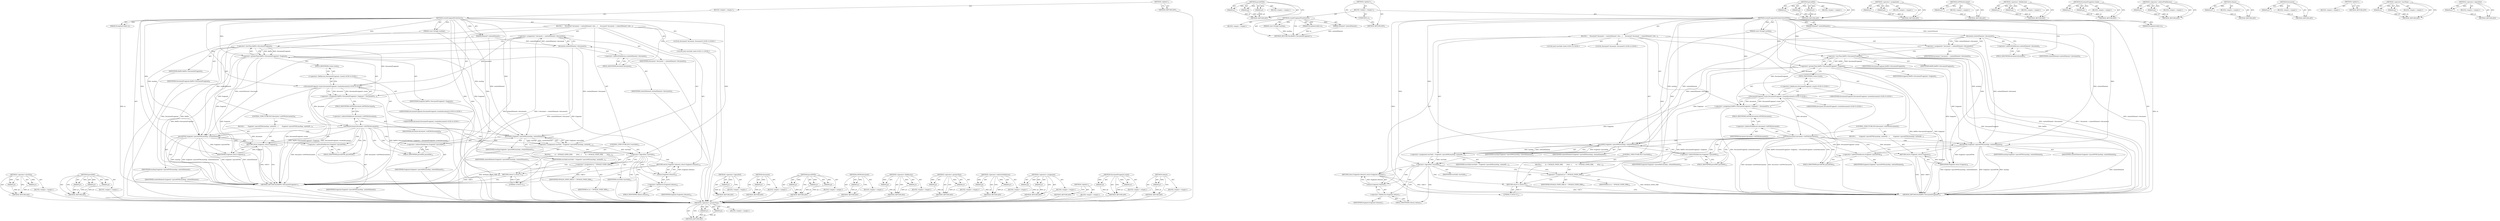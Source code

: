 digraph "&lt;operator&gt;.logicalNot" {
vulnerable_116 [label=<(METHOD,&lt;operator&gt;.lessThan)>];
vulnerable_117 [label=<(PARAM,p1)>];
vulnerable_118 [label=<(PARAM,p2)>];
vulnerable_119 [label=<(BLOCK,&lt;empty&gt;,&lt;empty&gt;)>];
vulnerable_120 [label=<(METHOD_RETURN,ANY)>];
vulnerable_141 [label=<(METHOD,parseXML)>];
vulnerable_142 [label=<(PARAM,p1)>];
vulnerable_143 [label=<(PARAM,p2)>];
vulnerable_144 [label=<(PARAM,p3)>];
vulnerable_145 [label=<(BLOCK,&lt;empty&gt;,&lt;empty&gt;)>];
vulnerable_146 [label=<(METHOD_RETURN,ANY)>];
vulnerable_6 [label=<(METHOD,&lt;global&gt;)<SUB>1</SUB>>];
vulnerable_7 [label=<(BLOCK,&lt;empty&gt;,&lt;empty&gt;)<SUB>1</SUB>>];
vulnerable_8 [label=<(METHOD,createFragmentFromSource)<SUB>1</SUB>>];
vulnerable_9 [label=<(PARAM,const String&amp; markup)<SUB>1</SUB>>];
vulnerable_10 [label=<(PARAM,Element* contextElement)<SUB>1</SUB>>];
vulnerable_11 [label=<(PARAM,ExceptionCode&amp; ec)<SUB>1</SUB>>];
vulnerable_12 [label=<(BLOCK,{
     Document* document = contextElement-&gt;doc...,{
     Document* document = contextElement-&gt;doc...)<SUB>2</SUB>>];
vulnerable_13 [label="<(LOCAL,Document* document: Document*)<SUB>3</SUB>>"];
vulnerable_14 [label=<(&lt;operator&gt;.assignment,* document = contextElement-&gt;document())<SUB>3</SUB>>];
vulnerable_15 [label=<(IDENTIFIER,document,* document = contextElement-&gt;document())<SUB>3</SUB>>];
vulnerable_16 [label=<(document,contextElement-&gt;document())<SUB>3</SUB>>];
vulnerable_17 [label=<(&lt;operator&gt;.indirectFieldAccess,contextElement-&gt;document)<SUB>3</SUB>>];
vulnerable_18 [label=<(IDENTIFIER,contextElement,contextElement-&gt;document())<SUB>3</SUB>>];
vulnerable_19 [label=<(FIELD_IDENTIFIER,document,document)<SUB>3</SUB>>];
vulnerable_20 [label=<(&lt;operator&gt;.assignment,RefPtr&lt;DocumentFragment&gt; fragment = DocumentFra...)<SUB>4</SUB>>];
vulnerable_21 [label=<(&lt;operator&gt;.greaterThan,RefPtr&lt;DocumentFragment&gt; fragment)<SUB>4</SUB>>];
vulnerable_22 [label=<(&lt;operator&gt;.lessThan,RefPtr&lt;DocumentFragment)<SUB>4</SUB>>];
vulnerable_23 [label=<(IDENTIFIER,RefPtr,RefPtr&lt;DocumentFragment)<SUB>4</SUB>>];
vulnerable_24 [label=<(IDENTIFIER,DocumentFragment,RefPtr&lt;DocumentFragment)<SUB>4</SUB>>];
vulnerable_25 [label=<(IDENTIFIER,fragment,RefPtr&lt;DocumentFragment&gt; fragment)<SUB>4</SUB>>];
vulnerable_26 [label="<(DocumentFragment.create,DocumentFragment::create(document))<SUB>4</SUB>>"];
vulnerable_27 [label="<(&lt;operator&gt;.fieldAccess,DocumentFragment::create)<SUB>4</SUB>>"];
vulnerable_28 [label="<(IDENTIFIER,DocumentFragment,DocumentFragment::create(document))<SUB>4</SUB>>"];
vulnerable_29 [label=<(FIELD_IDENTIFIER,create,create)<SUB>4</SUB>>];
vulnerable_30 [label="<(IDENTIFIER,document,DocumentFragment::create(document))<SUB>4</SUB>>"];
vulnerable_31 [label=<(CONTROL_STRUCTURE,IF,if (document-&gt;isHTMLDocument()))<SUB>6</SUB>>];
vulnerable_32 [label=<(isHTMLDocument,document-&gt;isHTMLDocument())<SUB>6</SUB>>];
vulnerable_33 [label=<(&lt;operator&gt;.indirectFieldAccess,document-&gt;isHTMLDocument)<SUB>6</SUB>>];
vulnerable_34 [label=<(IDENTIFIER,document,document-&gt;isHTMLDocument())<SUB>6</SUB>>];
vulnerable_35 [label=<(FIELD_IDENTIFIER,isHTMLDocument,isHTMLDocument)<SUB>6</SUB>>];
vulnerable_36 [label=<(BLOCK,{
        fragment-&gt;parseHTML(markup, contextEl...,{
        fragment-&gt;parseHTML(markup, contextEl...)<SUB>6</SUB>>];
vulnerable_37 [label=<(parseHTML,fragment-&gt;parseHTML(markup, contextElement))<SUB>7</SUB>>];
vulnerable_38 [label=<(&lt;operator&gt;.indirectFieldAccess,fragment-&gt;parseHTML)<SUB>7</SUB>>];
vulnerable_39 [label=<(IDENTIFIER,fragment,fragment-&gt;parseHTML(markup, contextElement))<SUB>7</SUB>>];
vulnerable_40 [label=<(FIELD_IDENTIFIER,parseHTML,parseHTML)<SUB>7</SUB>>];
vulnerable_41 [label=<(IDENTIFIER,markup,fragment-&gt;parseHTML(markup, contextElement))<SUB>7</SUB>>];
vulnerable_42 [label=<(IDENTIFIER,contextElement,fragment-&gt;parseHTML(markup, contextElement))<SUB>7</SUB>>];
vulnerable_43 [label=<(RETURN,return fragment;,return fragment;)<SUB>8</SUB>>];
vulnerable_44 [label=<(IDENTIFIER,fragment,return fragment;)<SUB>8</SUB>>];
vulnerable_45 [label="<(LOCAL,bool wasValid: bool)<SUB>11</SUB>>"];
vulnerable_46 [label=<(&lt;operator&gt;.assignment,wasValid = fragment-&gt;parseXML(markup, contextEl...)<SUB>11</SUB>>];
vulnerable_47 [label=<(IDENTIFIER,wasValid,wasValid = fragment-&gt;parseXML(markup, contextEl...)<SUB>11</SUB>>];
vulnerable_48 [label=<(parseXML,fragment-&gt;parseXML(markup, contextElement))<SUB>11</SUB>>];
vulnerable_49 [label=<(&lt;operator&gt;.indirectFieldAccess,fragment-&gt;parseXML)<SUB>11</SUB>>];
vulnerable_50 [label=<(IDENTIFIER,fragment,fragment-&gt;parseXML(markup, contextElement))<SUB>11</SUB>>];
vulnerable_51 [label=<(FIELD_IDENTIFIER,parseXML,parseXML)<SUB>11</SUB>>];
vulnerable_52 [label=<(IDENTIFIER,markup,fragment-&gt;parseXML(markup, contextElement))<SUB>11</SUB>>];
vulnerable_53 [label=<(IDENTIFIER,contextElement,fragment-&gt;parseXML(markup, contextElement))<SUB>11</SUB>>];
vulnerable_54 [label=<(CONTROL_STRUCTURE,IF,if (!wasValid))<SUB>12</SUB>>];
vulnerable_55 [label=<(&lt;operator&gt;.logicalNot,!wasValid)<SUB>12</SUB>>];
vulnerable_56 [label=<(IDENTIFIER,wasValid,!wasValid)<SUB>12</SUB>>];
vulnerable_57 [label=<(BLOCK,{
        ec = INVALID_STATE_ERR;
        retur...,{
        ec = INVALID_STATE_ERR;
        retur...)<SUB>12</SUB>>];
vulnerable_58 [label=<(&lt;operator&gt;.assignment,ec = INVALID_STATE_ERR)<SUB>13</SUB>>];
vulnerable_59 [label=<(IDENTIFIER,ec,ec = INVALID_STATE_ERR)<SUB>13</SUB>>];
vulnerable_60 [label=<(IDENTIFIER,INVALID_STATE_ERR,ec = INVALID_STATE_ERR)<SUB>13</SUB>>];
vulnerable_61 [label=<(RETURN,return 0;,return 0;)<SUB>14</SUB>>];
vulnerable_62 [label=<(LITERAL,0,return 0;)<SUB>14</SUB>>];
vulnerable_63 [label=<(RETURN,return fragment.release();,return fragment.release();)<SUB>16</SUB>>];
vulnerable_64 [label=<(release,fragment.release())<SUB>16</SUB>>];
vulnerable_65 [label=<(&lt;operator&gt;.fieldAccess,fragment.release)<SUB>16</SUB>>];
vulnerable_66 [label=<(IDENTIFIER,fragment,fragment.release())<SUB>16</SUB>>];
vulnerable_67 [label=<(FIELD_IDENTIFIER,release,release)<SUB>16</SUB>>];
vulnerable_68 [label=<(METHOD_RETURN,PassRefPtr&lt;DocumentFragment&gt;)<SUB>1</SUB>>];
vulnerable_70 [label=<(METHOD_RETURN,ANY)<SUB>1</SUB>>];
vulnerable_147 [label=<(METHOD,&lt;operator&gt;.logicalNot)>];
vulnerable_148 [label=<(PARAM,p1)>];
vulnerable_149 [label=<(BLOCK,&lt;empty&gt;,&lt;empty&gt;)>];
vulnerable_150 [label=<(METHOD_RETURN,ANY)>];
vulnerable_102 [label=<(METHOD,document)>];
vulnerable_103 [label=<(PARAM,p1)>];
vulnerable_104 [label=<(BLOCK,&lt;empty&gt;,&lt;empty&gt;)>];
vulnerable_105 [label=<(METHOD_RETURN,ANY)>];
vulnerable_135 [label=<(METHOD,parseHTML)>];
vulnerable_136 [label=<(PARAM,p1)>];
vulnerable_137 [label=<(PARAM,p2)>];
vulnerable_138 [label=<(PARAM,p3)>];
vulnerable_139 [label=<(BLOCK,&lt;empty&gt;,&lt;empty&gt;)>];
vulnerable_140 [label=<(METHOD_RETURN,ANY)>];
vulnerable_131 [label=<(METHOD,isHTMLDocument)>];
vulnerable_132 [label=<(PARAM,p1)>];
vulnerable_133 [label=<(BLOCK,&lt;empty&gt;,&lt;empty&gt;)>];
vulnerable_134 [label=<(METHOD_RETURN,ANY)>];
vulnerable_126 [label=<(METHOD,&lt;operator&gt;.fieldAccess)>];
vulnerable_127 [label=<(PARAM,p1)>];
vulnerable_128 [label=<(PARAM,p2)>];
vulnerable_129 [label=<(BLOCK,&lt;empty&gt;,&lt;empty&gt;)>];
vulnerable_130 [label=<(METHOD_RETURN,ANY)>];
vulnerable_111 [label=<(METHOD,&lt;operator&gt;.greaterThan)>];
vulnerable_112 [label=<(PARAM,p1)>];
vulnerable_113 [label=<(PARAM,p2)>];
vulnerable_114 [label=<(BLOCK,&lt;empty&gt;,&lt;empty&gt;)>];
vulnerable_115 [label=<(METHOD_RETURN,ANY)>];
vulnerable_106 [label=<(METHOD,&lt;operator&gt;.indirectFieldAccess)>];
vulnerable_107 [label=<(PARAM,p1)>];
vulnerable_108 [label=<(PARAM,p2)>];
vulnerable_109 [label=<(BLOCK,&lt;empty&gt;,&lt;empty&gt;)>];
vulnerable_110 [label=<(METHOD_RETURN,ANY)>];
vulnerable_97 [label=<(METHOD,&lt;operator&gt;.assignment)>];
vulnerable_98 [label=<(PARAM,p1)>];
vulnerable_99 [label=<(PARAM,p2)>];
vulnerable_100 [label=<(BLOCK,&lt;empty&gt;,&lt;empty&gt;)>];
vulnerable_101 [label=<(METHOD_RETURN,ANY)>];
vulnerable_91 [label=<(METHOD,&lt;global&gt;)<SUB>1</SUB>>];
vulnerable_92 [label=<(BLOCK,&lt;empty&gt;,&lt;empty&gt;)>];
vulnerable_93 [label=<(METHOD_RETURN,ANY)>];
vulnerable_121 [label=<(METHOD,DocumentFragment.create)>];
vulnerable_122 [label=<(PARAM,p1)>];
vulnerable_123 [label=<(PARAM,p2)>];
vulnerable_124 [label=<(BLOCK,&lt;empty&gt;,&lt;empty&gt;)>];
vulnerable_125 [label=<(METHOD_RETURN,ANY)>];
vulnerable_151 [label=<(METHOD,release)>];
vulnerable_152 [label=<(PARAM,p1)>];
vulnerable_153 [label=<(BLOCK,&lt;empty&gt;,&lt;empty&gt;)>];
vulnerable_154 [label=<(METHOD_RETURN,ANY)>];
fixed_119 [label=<(METHOD,&lt;operator&gt;.greaterThan)>];
fixed_120 [label=<(PARAM,p1)>];
fixed_121 [label=<(PARAM,p2)>];
fixed_122 [label=<(BLOCK,&lt;empty&gt;,&lt;empty&gt;)>];
fixed_123 [label=<(METHOD_RETURN,ANY)>];
fixed_143 [label=<(METHOD,parseHTML)>];
fixed_144 [label=<(PARAM,p1)>];
fixed_145 [label=<(PARAM,p2)>];
fixed_146 [label=<(PARAM,p3)>];
fixed_147 [label=<(BLOCK,&lt;empty&gt;,&lt;empty&gt;)>];
fixed_148 [label=<(METHOD_RETURN,ANY)>];
fixed_6 [label=<(METHOD,&lt;global&gt;)<SUB>1</SUB>>];
fixed_7 [label=<(BLOCK,&lt;empty&gt;,&lt;empty&gt;)<SUB>1</SUB>>];
fixed_8 [label=<(METHOD,createFragmentFromSource)<SUB>1</SUB>>];
fixed_9 [label=<(PARAM,const String&amp; markup)<SUB>1</SUB>>];
fixed_10 [label=<(PARAM,Element* contextElement)<SUB>1</SUB>>];
fixed_11 [label=<(PARAM,ExceptionCode&amp; ec)<SUB>1</SUB>>];
fixed_12 [label=<(BLOCK,&lt;empty&gt;,&lt;empty&gt;)>];
fixed_13 [label=<(METHOD_RETURN,PassRefPtr&lt;DocumentFragment&gt;)<SUB>1</SUB>>];
fixed_15 [label=<(UNKNOWN,),))<SUB>1</SUB>>];
fixed_16 [label=<(METHOD,createFragmentForInnerOuterHTML)<SUB>2</SUB>>];
fixed_17 [label=<(PARAM,const String&amp; markup)<SUB>2</SUB>>];
fixed_18 [label=<(PARAM,Element* contextElement)<SUB>2</SUB>>];
fixed_19 [label=<(PARAM,ExceptionCode&amp; ec)<SUB>2</SUB>>];
fixed_20 [label=<(BLOCK,{
     Document* document = contextElement-&gt;doc...,{
     Document* document = contextElement-&gt;doc...)<SUB>3</SUB>>];
fixed_21 [label="<(LOCAL,Document* document: Document*)<SUB>4</SUB>>"];
fixed_22 [label=<(&lt;operator&gt;.assignment,* document = contextElement-&gt;document())<SUB>4</SUB>>];
fixed_23 [label=<(IDENTIFIER,document,* document = contextElement-&gt;document())<SUB>4</SUB>>];
fixed_24 [label=<(document,contextElement-&gt;document())<SUB>4</SUB>>];
fixed_25 [label=<(&lt;operator&gt;.indirectFieldAccess,contextElement-&gt;document)<SUB>4</SUB>>];
fixed_26 [label=<(IDENTIFIER,contextElement,contextElement-&gt;document())<SUB>4</SUB>>];
fixed_27 [label=<(FIELD_IDENTIFIER,document,document)<SUB>4</SUB>>];
fixed_28 [label=<(&lt;operator&gt;.assignment,RefPtr&lt;DocumentFragment&gt; fragment = DocumentFra...)<SUB>5</SUB>>];
fixed_29 [label=<(&lt;operator&gt;.greaterThan,RefPtr&lt;DocumentFragment&gt; fragment)<SUB>5</SUB>>];
fixed_30 [label=<(&lt;operator&gt;.lessThan,RefPtr&lt;DocumentFragment)<SUB>5</SUB>>];
fixed_31 [label=<(IDENTIFIER,RefPtr,RefPtr&lt;DocumentFragment)<SUB>5</SUB>>];
fixed_32 [label=<(IDENTIFIER,DocumentFragment,RefPtr&lt;DocumentFragment)<SUB>5</SUB>>];
fixed_33 [label=<(IDENTIFIER,fragment,RefPtr&lt;DocumentFragment&gt; fragment)<SUB>5</SUB>>];
fixed_34 [label="<(DocumentFragment.create,DocumentFragment::create(document))<SUB>5</SUB>>"];
fixed_35 [label="<(&lt;operator&gt;.fieldAccess,DocumentFragment::create)<SUB>5</SUB>>"];
fixed_36 [label="<(IDENTIFIER,DocumentFragment,DocumentFragment::create(document))<SUB>5</SUB>>"];
fixed_37 [label=<(FIELD_IDENTIFIER,create,create)<SUB>5</SUB>>];
fixed_38 [label="<(IDENTIFIER,document,DocumentFragment::create(document))<SUB>5</SUB>>"];
fixed_39 [label=<(CONTROL_STRUCTURE,IF,if (document-&gt;isHTMLDocument()))<SUB>7</SUB>>];
fixed_40 [label=<(isHTMLDocument,document-&gt;isHTMLDocument())<SUB>7</SUB>>];
fixed_41 [label=<(&lt;operator&gt;.indirectFieldAccess,document-&gt;isHTMLDocument)<SUB>7</SUB>>];
fixed_42 [label=<(IDENTIFIER,document,document-&gt;isHTMLDocument())<SUB>7</SUB>>];
fixed_43 [label=<(FIELD_IDENTIFIER,isHTMLDocument,isHTMLDocument)<SUB>7</SUB>>];
fixed_44 [label=<(BLOCK,{
        fragment-&gt;parseHTML(markup, contextEl...,{
        fragment-&gt;parseHTML(markup, contextEl...)<SUB>7</SUB>>];
fixed_45 [label=<(parseHTML,fragment-&gt;parseHTML(markup, contextElement))<SUB>8</SUB>>];
fixed_46 [label=<(&lt;operator&gt;.indirectFieldAccess,fragment-&gt;parseHTML)<SUB>8</SUB>>];
fixed_47 [label=<(IDENTIFIER,fragment,fragment-&gt;parseHTML(markup, contextElement))<SUB>8</SUB>>];
fixed_48 [label=<(FIELD_IDENTIFIER,parseHTML,parseHTML)<SUB>8</SUB>>];
fixed_49 [label=<(IDENTIFIER,markup,fragment-&gt;parseHTML(markup, contextElement))<SUB>8</SUB>>];
fixed_50 [label=<(IDENTIFIER,contextElement,fragment-&gt;parseHTML(markup, contextElement))<SUB>8</SUB>>];
fixed_51 [label=<(RETURN,return fragment;,return fragment;)<SUB>9</SUB>>];
fixed_52 [label=<(IDENTIFIER,fragment,return fragment;)<SUB>9</SUB>>];
fixed_53 [label="<(LOCAL,bool wasValid: bool)<SUB>12</SUB>>"];
fixed_54 [label=<(&lt;operator&gt;.assignment,wasValid = fragment-&gt;parseXML(markup, contextEl...)<SUB>12</SUB>>];
fixed_55 [label=<(IDENTIFIER,wasValid,wasValid = fragment-&gt;parseXML(markup, contextEl...)<SUB>12</SUB>>];
fixed_56 [label=<(parseXML,fragment-&gt;parseXML(markup, contextElement))<SUB>12</SUB>>];
fixed_57 [label=<(&lt;operator&gt;.indirectFieldAccess,fragment-&gt;parseXML)<SUB>12</SUB>>];
fixed_58 [label=<(IDENTIFIER,fragment,fragment-&gt;parseXML(markup, contextElement))<SUB>12</SUB>>];
fixed_59 [label=<(FIELD_IDENTIFIER,parseXML,parseXML)<SUB>12</SUB>>];
fixed_60 [label=<(IDENTIFIER,markup,fragment-&gt;parseXML(markup, contextElement))<SUB>12</SUB>>];
fixed_61 [label=<(IDENTIFIER,contextElement,fragment-&gt;parseXML(markup, contextElement))<SUB>12</SUB>>];
fixed_62 [label=<(CONTROL_STRUCTURE,IF,if (!wasValid))<SUB>13</SUB>>];
fixed_63 [label=<(&lt;operator&gt;.logicalNot,!wasValid)<SUB>13</SUB>>];
fixed_64 [label=<(IDENTIFIER,wasValid,!wasValid)<SUB>13</SUB>>];
fixed_65 [label=<(BLOCK,{
        ec = INVALID_STATE_ERR;
        retur...,{
        ec = INVALID_STATE_ERR;
        retur...)<SUB>13</SUB>>];
fixed_66 [label=<(&lt;operator&gt;.assignment,ec = INVALID_STATE_ERR)<SUB>14</SUB>>];
fixed_67 [label=<(IDENTIFIER,ec,ec = INVALID_STATE_ERR)<SUB>14</SUB>>];
fixed_68 [label=<(IDENTIFIER,INVALID_STATE_ERR,ec = INVALID_STATE_ERR)<SUB>14</SUB>>];
fixed_69 [label=<(RETURN,return 0;,return 0;)<SUB>15</SUB>>];
fixed_70 [label=<(LITERAL,0,return 0;)<SUB>15</SUB>>];
fixed_71 [label=<(RETURN,return fragment.release();,return fragment.release();)<SUB>17</SUB>>];
fixed_72 [label=<(release,fragment.release())<SUB>17</SUB>>];
fixed_73 [label=<(&lt;operator&gt;.fieldAccess,fragment.release)<SUB>17</SUB>>];
fixed_74 [label=<(IDENTIFIER,fragment,fragment.release())<SUB>17</SUB>>];
fixed_75 [label=<(FIELD_IDENTIFIER,release,release)<SUB>17</SUB>>];
fixed_76 [label=<(METHOD_RETURN,PassRefPtr&lt;DocumentFragment&gt;)<SUB>2</SUB>>];
fixed_78 [label=<(METHOD_RETURN,ANY)<SUB>1</SUB>>];
fixed_149 [label=<(METHOD,parseXML)>];
fixed_150 [label=<(PARAM,p1)>];
fixed_151 [label=<(PARAM,p2)>];
fixed_152 [label=<(PARAM,p3)>];
fixed_153 [label=<(BLOCK,&lt;empty&gt;,&lt;empty&gt;)>];
fixed_154 [label=<(METHOD_RETURN,ANY)>];
fixed_105 [label=<(METHOD,&lt;operator&gt;.assignment)>];
fixed_106 [label=<(PARAM,p1)>];
fixed_107 [label=<(PARAM,p2)>];
fixed_108 [label=<(BLOCK,&lt;empty&gt;,&lt;empty&gt;)>];
fixed_109 [label=<(METHOD_RETURN,ANY)>];
fixed_139 [label=<(METHOD,isHTMLDocument)>];
fixed_140 [label=<(PARAM,p1)>];
fixed_141 [label=<(BLOCK,&lt;empty&gt;,&lt;empty&gt;)>];
fixed_142 [label=<(METHOD_RETURN,ANY)>];
fixed_134 [label=<(METHOD,&lt;operator&gt;.fieldAccess)>];
fixed_135 [label=<(PARAM,p1)>];
fixed_136 [label=<(PARAM,p2)>];
fixed_137 [label=<(BLOCK,&lt;empty&gt;,&lt;empty&gt;)>];
fixed_138 [label=<(METHOD_RETURN,ANY)>];
fixed_129 [label=<(METHOD,DocumentFragment.create)>];
fixed_130 [label=<(PARAM,p1)>];
fixed_131 [label=<(PARAM,p2)>];
fixed_132 [label=<(BLOCK,&lt;empty&gt;,&lt;empty&gt;)>];
fixed_133 [label=<(METHOD_RETURN,ANY)>];
fixed_114 [label=<(METHOD,&lt;operator&gt;.indirectFieldAccess)>];
fixed_115 [label=<(PARAM,p1)>];
fixed_116 [label=<(PARAM,p2)>];
fixed_117 [label=<(BLOCK,&lt;empty&gt;,&lt;empty&gt;)>];
fixed_118 [label=<(METHOD_RETURN,ANY)>];
fixed_159 [label=<(METHOD,release)>];
fixed_160 [label=<(PARAM,p1)>];
fixed_161 [label=<(BLOCK,&lt;empty&gt;,&lt;empty&gt;)>];
fixed_162 [label=<(METHOD_RETURN,ANY)>];
fixed_110 [label=<(METHOD,document)>];
fixed_111 [label=<(PARAM,p1)>];
fixed_112 [label=<(BLOCK,&lt;empty&gt;,&lt;empty&gt;)>];
fixed_113 [label=<(METHOD_RETURN,ANY)>];
fixed_99 [label=<(METHOD,&lt;global&gt;)<SUB>1</SUB>>];
fixed_100 [label=<(BLOCK,&lt;empty&gt;,&lt;empty&gt;)>];
fixed_101 [label=<(METHOD_RETURN,ANY)>];
fixed_124 [label=<(METHOD,&lt;operator&gt;.lessThan)>];
fixed_125 [label=<(PARAM,p1)>];
fixed_126 [label=<(PARAM,p2)>];
fixed_127 [label=<(BLOCK,&lt;empty&gt;,&lt;empty&gt;)>];
fixed_128 [label=<(METHOD_RETURN,ANY)>];
fixed_155 [label=<(METHOD,&lt;operator&gt;.logicalNot)>];
fixed_156 [label=<(PARAM,p1)>];
fixed_157 [label=<(BLOCK,&lt;empty&gt;,&lt;empty&gt;)>];
fixed_158 [label=<(METHOD_RETURN,ANY)>];
vulnerable_116 -> vulnerable_117  [key=0, label="AST: "];
vulnerable_116 -> vulnerable_117  [key=1, label="DDG: "];
vulnerable_116 -> vulnerable_119  [key=0, label="AST: "];
vulnerable_116 -> vulnerable_118  [key=0, label="AST: "];
vulnerable_116 -> vulnerable_118  [key=1, label="DDG: "];
vulnerable_116 -> vulnerable_120  [key=0, label="AST: "];
vulnerable_116 -> vulnerable_120  [key=1, label="CFG: "];
vulnerable_117 -> vulnerable_120  [key=0, label="DDG: p1"];
vulnerable_118 -> vulnerable_120  [key=0, label="DDG: p2"];
vulnerable_119 -> fixed_119  [key=0];
vulnerable_120 -> fixed_119  [key=0];
vulnerable_141 -> vulnerable_142  [key=0, label="AST: "];
vulnerable_141 -> vulnerable_142  [key=1, label="DDG: "];
vulnerable_141 -> vulnerable_145  [key=0, label="AST: "];
vulnerable_141 -> vulnerable_143  [key=0, label="AST: "];
vulnerable_141 -> vulnerable_143  [key=1, label="DDG: "];
vulnerable_141 -> vulnerable_146  [key=0, label="AST: "];
vulnerable_141 -> vulnerable_146  [key=1, label="CFG: "];
vulnerable_141 -> vulnerable_144  [key=0, label="AST: "];
vulnerable_141 -> vulnerable_144  [key=1, label="DDG: "];
vulnerable_142 -> vulnerable_146  [key=0, label="DDG: p1"];
vulnerable_143 -> vulnerable_146  [key=0, label="DDG: p2"];
vulnerable_144 -> vulnerable_146  [key=0, label="DDG: p3"];
vulnerable_145 -> fixed_119  [key=0];
vulnerable_146 -> fixed_119  [key=0];
vulnerable_6 -> vulnerable_7  [key=0, label="AST: "];
vulnerable_6 -> vulnerable_70  [key=0, label="AST: "];
vulnerable_6 -> vulnerable_70  [key=1, label="CFG: "];
vulnerable_7 -> vulnerable_8  [key=0, label="AST: "];
vulnerable_8 -> vulnerable_9  [key=0, label="AST: "];
vulnerable_8 -> vulnerable_9  [key=1, label="DDG: "];
vulnerable_8 -> vulnerable_10  [key=0, label="AST: "];
vulnerable_8 -> vulnerable_10  [key=1, label="DDG: "];
vulnerable_8 -> vulnerable_11  [key=0, label="AST: "];
vulnerable_8 -> vulnerable_11  [key=1, label="DDG: "];
vulnerable_8 -> vulnerable_12  [key=0, label="AST: "];
vulnerable_8 -> vulnerable_68  [key=0, label="AST: "];
vulnerable_8 -> vulnerable_19  [key=0, label="CFG: "];
vulnerable_8 -> vulnerable_21  [key=0, label="DDG: "];
vulnerable_8 -> vulnerable_26  [key=0, label="DDG: "];
vulnerable_8 -> vulnerable_48  [key=0, label="DDG: "];
vulnerable_8 -> vulnerable_55  [key=0, label="DDG: "];
vulnerable_8 -> vulnerable_58  [key=0, label="DDG: "];
vulnerable_8 -> vulnerable_61  [key=0, label="DDG: "];
vulnerable_8 -> vulnerable_22  [key=0, label="DDG: "];
vulnerable_8 -> vulnerable_37  [key=0, label="DDG: "];
vulnerable_8 -> vulnerable_44  [key=0, label="DDG: "];
vulnerable_8 -> vulnerable_62  [key=0, label="DDG: "];
vulnerable_9 -> vulnerable_48  [key=0, label="DDG: markup"];
vulnerable_9 -> vulnerable_37  [key=0, label="DDG: markup"];
vulnerable_10 -> vulnerable_16  [key=0, label="DDG: contextElement"];
vulnerable_10 -> vulnerable_48  [key=0, label="DDG: contextElement"];
vulnerable_10 -> vulnerable_37  [key=0, label="DDG: contextElement"];
vulnerable_11 -> vulnerable_68  [key=0, label="DDG: ec"];
vulnerable_12 -> vulnerable_13  [key=0, label="AST: "];
vulnerable_12 -> vulnerable_14  [key=0, label="AST: "];
vulnerable_12 -> vulnerable_20  [key=0, label="AST: "];
vulnerable_12 -> vulnerable_31  [key=0, label="AST: "];
vulnerable_12 -> vulnerable_45  [key=0, label="AST: "];
vulnerable_12 -> vulnerable_46  [key=0, label="AST: "];
vulnerable_12 -> vulnerable_54  [key=0, label="AST: "];
vulnerable_12 -> vulnerable_63  [key=0, label="AST: "];
vulnerable_13 -> fixed_119  [key=0];
vulnerable_14 -> vulnerable_15  [key=0, label="AST: "];
vulnerable_14 -> vulnerable_16  [key=0, label="AST: "];
vulnerable_14 -> vulnerable_22  [key=0, label="CFG: "];
vulnerable_14 -> vulnerable_68  [key=0, label="DDG: contextElement-&gt;document()"];
vulnerable_14 -> vulnerable_68  [key=1, label="DDG: * document = contextElement-&gt;document()"];
vulnerable_14 -> vulnerable_26  [key=0, label="DDG: document"];
vulnerable_15 -> fixed_119  [key=0];
vulnerable_16 -> vulnerable_17  [key=0, label="AST: "];
vulnerable_16 -> vulnerable_14  [key=0, label="CFG: "];
vulnerable_16 -> vulnerable_14  [key=1, label="DDG: contextElement-&gt;document"];
vulnerable_16 -> vulnerable_68  [key=0, label="DDG: contextElement-&gt;document"];
vulnerable_16 -> vulnerable_48  [key=0, label="DDG: contextElement-&gt;document"];
vulnerable_16 -> vulnerable_37  [key=0, label="DDG: contextElement-&gt;document"];
vulnerable_17 -> vulnerable_18  [key=0, label="AST: "];
vulnerable_17 -> vulnerable_19  [key=0, label="AST: "];
vulnerable_17 -> vulnerable_16  [key=0, label="CFG: "];
vulnerable_18 -> fixed_119  [key=0];
vulnerable_19 -> vulnerable_17  [key=0, label="CFG: "];
vulnerable_20 -> vulnerable_21  [key=0, label="AST: "];
vulnerable_20 -> vulnerable_26  [key=0, label="AST: "];
vulnerable_20 -> vulnerable_35  [key=0, label="CFG: "];
vulnerable_20 -> vulnerable_68  [key=0, label="DDG: RefPtr&lt;DocumentFragment&gt; fragment"];
vulnerable_20 -> vulnerable_68  [key=1, label="DDG: DocumentFragment::create(document)"];
vulnerable_20 -> vulnerable_68  [key=2, label="DDG: RefPtr&lt;DocumentFragment&gt; fragment = DocumentFragment::create(document)"];
vulnerable_21 -> vulnerable_22  [key=0, label="AST: "];
vulnerable_21 -> vulnerable_25  [key=0, label="AST: "];
vulnerable_21 -> vulnerable_29  [key=0, label="CFG: "];
vulnerable_21 -> vulnerable_68  [key=0, label="DDG: RefPtr&lt;DocumentFragment"];
vulnerable_21 -> vulnerable_68  [key=1, label="DDG: fragment"];
vulnerable_21 -> vulnerable_48  [key=0, label="DDG: fragment"];
vulnerable_21 -> vulnerable_64  [key=0, label="DDG: fragment"];
vulnerable_21 -> vulnerable_37  [key=0, label="DDG: fragment"];
vulnerable_21 -> vulnerable_44  [key=0, label="DDG: fragment"];
vulnerable_22 -> vulnerable_23  [key=0, label="AST: "];
vulnerable_22 -> vulnerable_24  [key=0, label="AST: "];
vulnerable_22 -> vulnerable_21  [key=0, label="CFG: "];
vulnerable_22 -> vulnerable_21  [key=1, label="DDG: RefPtr"];
vulnerable_22 -> vulnerable_21  [key=2, label="DDG: DocumentFragment"];
vulnerable_22 -> vulnerable_68  [key=0, label="DDG: DocumentFragment"];
vulnerable_22 -> vulnerable_68  [key=1, label="DDG: RefPtr"];
vulnerable_22 -> vulnerable_26  [key=0, label="DDG: DocumentFragment"];
vulnerable_23 -> fixed_119  [key=0];
vulnerable_24 -> fixed_119  [key=0];
vulnerable_25 -> fixed_119  [key=0];
vulnerable_26 -> vulnerable_27  [key=0, label="AST: "];
vulnerable_26 -> vulnerable_30  [key=0, label="AST: "];
vulnerable_26 -> vulnerable_20  [key=0, label="CFG: "];
vulnerable_26 -> vulnerable_20  [key=1, label="DDG: DocumentFragment::create"];
vulnerable_26 -> vulnerable_20  [key=2, label="DDG: document"];
vulnerable_26 -> vulnerable_68  [key=0, label="DDG: DocumentFragment::create"];
vulnerable_26 -> vulnerable_68  [key=1, label="DDG: document"];
vulnerable_26 -> vulnerable_32  [key=0, label="DDG: document"];
vulnerable_27 -> vulnerable_28  [key=0, label="AST: "];
vulnerable_27 -> vulnerable_29  [key=0, label="AST: "];
vulnerable_27 -> vulnerable_26  [key=0, label="CFG: "];
vulnerable_28 -> fixed_119  [key=0];
vulnerable_29 -> vulnerable_27  [key=0, label="CFG: "];
vulnerable_30 -> fixed_119  [key=0];
vulnerable_31 -> vulnerable_32  [key=0, label="AST: "];
vulnerable_31 -> vulnerable_36  [key=0, label="AST: "];
vulnerable_32 -> vulnerable_33  [key=0, label="AST: "];
vulnerable_32 -> vulnerable_40  [key=0, label="CFG: "];
vulnerable_32 -> vulnerable_40  [key=1, label="CDG: "];
vulnerable_32 -> vulnerable_51  [key=0, label="CFG: "];
vulnerable_32 -> vulnerable_51  [key=1, label="CDG: "];
vulnerable_32 -> vulnerable_68  [key=0, label="DDG: document-&gt;isHTMLDocument"];
vulnerable_32 -> vulnerable_68  [key=1, label="DDG: document-&gt;isHTMLDocument()"];
vulnerable_32 -> vulnerable_48  [key=0, label="CDG: "];
vulnerable_32 -> vulnerable_49  [key=0, label="CDG: "];
vulnerable_32 -> vulnerable_37  [key=0, label="CDG: "];
vulnerable_32 -> vulnerable_46  [key=0, label="CDG: "];
vulnerable_32 -> vulnerable_38  [key=0, label="CDG: "];
vulnerable_32 -> vulnerable_55  [key=0, label="CDG: "];
vulnerable_32 -> vulnerable_43  [key=0, label="CDG: "];
vulnerable_33 -> vulnerable_34  [key=0, label="AST: "];
vulnerable_33 -> vulnerable_35  [key=0, label="AST: "];
vulnerable_33 -> vulnerable_32  [key=0, label="CFG: "];
vulnerable_34 -> fixed_119  [key=0];
vulnerable_35 -> vulnerable_33  [key=0, label="CFG: "];
vulnerable_36 -> vulnerable_37  [key=0, label="AST: "];
vulnerable_36 -> vulnerable_43  [key=0, label="AST: "];
vulnerable_37 -> vulnerable_38  [key=0, label="AST: "];
vulnerable_37 -> vulnerable_41  [key=0, label="AST: "];
vulnerable_37 -> vulnerable_42  [key=0, label="AST: "];
vulnerable_37 -> vulnerable_43  [key=0, label="CFG: "];
vulnerable_37 -> vulnerable_68  [key=0, label="DDG: fragment-&gt;parseHTML"];
vulnerable_37 -> vulnerable_68  [key=1, label="DDG: markup"];
vulnerable_37 -> vulnerable_68  [key=2, label="DDG: contextElement"];
vulnerable_37 -> vulnerable_68  [key=3, label="DDG: fragment-&gt;parseHTML(markup, contextElement)"];
vulnerable_37 -> vulnerable_44  [key=0, label="DDG: fragment-&gt;parseHTML"];
vulnerable_38 -> vulnerable_39  [key=0, label="AST: "];
vulnerable_38 -> vulnerable_40  [key=0, label="AST: "];
vulnerable_38 -> vulnerable_37  [key=0, label="CFG: "];
vulnerable_39 -> fixed_119  [key=0];
vulnerable_40 -> vulnerable_38  [key=0, label="CFG: "];
vulnerable_41 -> fixed_119  [key=0];
vulnerable_42 -> fixed_119  [key=0];
vulnerable_43 -> vulnerable_44  [key=0, label="AST: "];
vulnerable_43 -> vulnerable_68  [key=0, label="CFG: "];
vulnerable_43 -> vulnerable_68  [key=1, label="DDG: &lt;RET&gt;"];
vulnerable_44 -> vulnerable_43  [key=0, label="DDG: fragment"];
vulnerable_45 -> fixed_119  [key=0];
vulnerable_46 -> vulnerable_47  [key=0, label="AST: "];
vulnerable_46 -> vulnerable_48  [key=0, label="AST: "];
vulnerable_46 -> vulnerable_55  [key=0, label="CFG: "];
vulnerable_46 -> vulnerable_55  [key=1, label="DDG: wasValid"];
vulnerable_47 -> fixed_119  [key=0];
vulnerable_48 -> vulnerable_49  [key=0, label="AST: "];
vulnerable_48 -> vulnerable_52  [key=0, label="AST: "];
vulnerable_48 -> vulnerable_53  [key=0, label="AST: "];
vulnerable_48 -> vulnerable_46  [key=0, label="CFG: "];
vulnerable_48 -> vulnerable_46  [key=1, label="DDG: fragment-&gt;parseXML"];
vulnerable_48 -> vulnerable_46  [key=2, label="DDG: markup"];
vulnerable_48 -> vulnerable_46  [key=3, label="DDG: contextElement"];
vulnerable_49 -> vulnerable_50  [key=0, label="AST: "];
vulnerable_49 -> vulnerable_51  [key=0, label="AST: "];
vulnerable_49 -> vulnerable_48  [key=0, label="CFG: "];
vulnerable_50 -> fixed_119  [key=0];
vulnerable_51 -> vulnerable_49  [key=0, label="CFG: "];
vulnerable_52 -> fixed_119  [key=0];
vulnerable_53 -> fixed_119  [key=0];
vulnerable_54 -> vulnerable_55  [key=0, label="AST: "];
vulnerable_54 -> vulnerable_57  [key=0, label="AST: "];
vulnerable_55 -> vulnerable_56  [key=0, label="AST: "];
vulnerable_55 -> vulnerable_58  [key=0, label="CFG: "];
vulnerable_55 -> vulnerable_58  [key=1, label="CDG: "];
vulnerable_55 -> vulnerable_67  [key=0, label="CFG: "];
vulnerable_55 -> vulnerable_67  [key=1, label="CDG: "];
vulnerable_55 -> vulnerable_61  [key=0, label="CDG: "];
vulnerable_55 -> vulnerable_64  [key=0, label="CDG: "];
vulnerable_55 -> vulnerable_63  [key=0, label="CDG: "];
vulnerable_55 -> vulnerable_65  [key=0, label="CDG: "];
vulnerable_56 -> fixed_119  [key=0];
vulnerable_57 -> vulnerable_58  [key=0, label="AST: "];
vulnerable_57 -> vulnerable_61  [key=0, label="AST: "];
vulnerable_58 -> vulnerable_59  [key=0, label="AST: "];
vulnerable_58 -> vulnerable_60  [key=0, label="AST: "];
vulnerable_58 -> vulnerable_61  [key=0, label="CFG: "];
vulnerable_58 -> vulnerable_68  [key=0, label="DDG: INVALID_STATE_ERR"];
vulnerable_59 -> fixed_119  [key=0];
vulnerable_60 -> fixed_119  [key=0];
vulnerable_61 -> vulnerable_62  [key=0, label="AST: "];
vulnerable_61 -> vulnerable_68  [key=0, label="CFG: "];
vulnerable_61 -> vulnerable_68  [key=1, label="DDG: &lt;RET&gt;"];
vulnerable_62 -> vulnerable_61  [key=0, label="DDG: 0"];
vulnerable_63 -> vulnerable_64  [key=0, label="AST: "];
vulnerable_63 -> vulnerable_68  [key=0, label="CFG: "];
vulnerable_63 -> vulnerable_68  [key=1, label="DDG: &lt;RET&gt;"];
vulnerable_64 -> vulnerable_65  [key=0, label="AST: "];
vulnerable_64 -> vulnerable_63  [key=0, label="CFG: "];
vulnerable_64 -> vulnerable_63  [key=1, label="DDG: fragment.release()"];
vulnerable_65 -> vulnerable_66  [key=0, label="AST: "];
vulnerable_65 -> vulnerable_67  [key=0, label="AST: "];
vulnerable_65 -> vulnerable_64  [key=0, label="CFG: "];
vulnerable_66 -> fixed_119  [key=0];
vulnerable_67 -> vulnerable_65  [key=0, label="CFG: "];
vulnerable_68 -> fixed_119  [key=0];
vulnerable_70 -> fixed_119  [key=0];
vulnerable_147 -> vulnerable_148  [key=0, label="AST: "];
vulnerable_147 -> vulnerable_148  [key=1, label="DDG: "];
vulnerable_147 -> vulnerable_149  [key=0, label="AST: "];
vulnerable_147 -> vulnerable_150  [key=0, label="AST: "];
vulnerable_147 -> vulnerable_150  [key=1, label="CFG: "];
vulnerable_148 -> vulnerable_150  [key=0, label="DDG: p1"];
vulnerable_149 -> fixed_119  [key=0];
vulnerable_150 -> fixed_119  [key=0];
vulnerable_102 -> vulnerable_103  [key=0, label="AST: "];
vulnerable_102 -> vulnerable_103  [key=1, label="DDG: "];
vulnerable_102 -> vulnerable_104  [key=0, label="AST: "];
vulnerable_102 -> vulnerable_105  [key=0, label="AST: "];
vulnerable_102 -> vulnerable_105  [key=1, label="CFG: "];
vulnerable_103 -> vulnerable_105  [key=0, label="DDG: p1"];
vulnerable_104 -> fixed_119  [key=0];
vulnerable_105 -> fixed_119  [key=0];
vulnerable_135 -> vulnerable_136  [key=0, label="AST: "];
vulnerable_135 -> vulnerable_136  [key=1, label="DDG: "];
vulnerable_135 -> vulnerable_139  [key=0, label="AST: "];
vulnerable_135 -> vulnerable_137  [key=0, label="AST: "];
vulnerable_135 -> vulnerable_137  [key=1, label="DDG: "];
vulnerable_135 -> vulnerable_140  [key=0, label="AST: "];
vulnerable_135 -> vulnerable_140  [key=1, label="CFG: "];
vulnerable_135 -> vulnerable_138  [key=0, label="AST: "];
vulnerable_135 -> vulnerable_138  [key=1, label="DDG: "];
vulnerable_136 -> vulnerable_140  [key=0, label="DDG: p1"];
vulnerable_137 -> vulnerable_140  [key=0, label="DDG: p2"];
vulnerable_138 -> vulnerable_140  [key=0, label="DDG: p3"];
vulnerable_139 -> fixed_119  [key=0];
vulnerable_140 -> fixed_119  [key=0];
vulnerable_131 -> vulnerable_132  [key=0, label="AST: "];
vulnerable_131 -> vulnerable_132  [key=1, label="DDG: "];
vulnerable_131 -> vulnerable_133  [key=0, label="AST: "];
vulnerable_131 -> vulnerable_134  [key=0, label="AST: "];
vulnerable_131 -> vulnerable_134  [key=1, label="CFG: "];
vulnerable_132 -> vulnerable_134  [key=0, label="DDG: p1"];
vulnerable_133 -> fixed_119  [key=0];
vulnerable_134 -> fixed_119  [key=0];
vulnerable_126 -> vulnerable_127  [key=0, label="AST: "];
vulnerable_126 -> vulnerable_127  [key=1, label="DDG: "];
vulnerable_126 -> vulnerable_129  [key=0, label="AST: "];
vulnerable_126 -> vulnerable_128  [key=0, label="AST: "];
vulnerable_126 -> vulnerable_128  [key=1, label="DDG: "];
vulnerable_126 -> vulnerable_130  [key=0, label="AST: "];
vulnerable_126 -> vulnerable_130  [key=1, label="CFG: "];
vulnerable_127 -> vulnerable_130  [key=0, label="DDG: p1"];
vulnerable_128 -> vulnerable_130  [key=0, label="DDG: p2"];
vulnerable_129 -> fixed_119  [key=0];
vulnerable_130 -> fixed_119  [key=0];
vulnerable_111 -> vulnerable_112  [key=0, label="AST: "];
vulnerable_111 -> vulnerable_112  [key=1, label="DDG: "];
vulnerable_111 -> vulnerable_114  [key=0, label="AST: "];
vulnerable_111 -> vulnerable_113  [key=0, label="AST: "];
vulnerable_111 -> vulnerable_113  [key=1, label="DDG: "];
vulnerable_111 -> vulnerable_115  [key=0, label="AST: "];
vulnerable_111 -> vulnerable_115  [key=1, label="CFG: "];
vulnerable_112 -> vulnerable_115  [key=0, label="DDG: p1"];
vulnerable_113 -> vulnerable_115  [key=0, label="DDG: p2"];
vulnerable_114 -> fixed_119  [key=0];
vulnerable_115 -> fixed_119  [key=0];
vulnerable_106 -> vulnerable_107  [key=0, label="AST: "];
vulnerable_106 -> vulnerable_107  [key=1, label="DDG: "];
vulnerable_106 -> vulnerable_109  [key=0, label="AST: "];
vulnerable_106 -> vulnerable_108  [key=0, label="AST: "];
vulnerable_106 -> vulnerable_108  [key=1, label="DDG: "];
vulnerable_106 -> vulnerable_110  [key=0, label="AST: "];
vulnerable_106 -> vulnerable_110  [key=1, label="CFG: "];
vulnerable_107 -> vulnerable_110  [key=0, label="DDG: p1"];
vulnerable_108 -> vulnerable_110  [key=0, label="DDG: p2"];
vulnerable_109 -> fixed_119  [key=0];
vulnerable_110 -> fixed_119  [key=0];
vulnerable_97 -> vulnerable_98  [key=0, label="AST: "];
vulnerable_97 -> vulnerable_98  [key=1, label="DDG: "];
vulnerable_97 -> vulnerable_100  [key=0, label="AST: "];
vulnerable_97 -> vulnerable_99  [key=0, label="AST: "];
vulnerable_97 -> vulnerable_99  [key=1, label="DDG: "];
vulnerable_97 -> vulnerable_101  [key=0, label="AST: "];
vulnerable_97 -> vulnerable_101  [key=1, label="CFG: "];
vulnerable_98 -> vulnerable_101  [key=0, label="DDG: p1"];
vulnerable_99 -> vulnerable_101  [key=0, label="DDG: p2"];
vulnerable_100 -> fixed_119  [key=0];
vulnerable_101 -> fixed_119  [key=0];
vulnerable_91 -> vulnerable_92  [key=0, label="AST: "];
vulnerable_91 -> vulnerable_93  [key=0, label="AST: "];
vulnerable_91 -> vulnerable_93  [key=1, label="CFG: "];
vulnerable_92 -> fixed_119  [key=0];
vulnerable_93 -> fixed_119  [key=0];
vulnerable_121 -> vulnerable_122  [key=0, label="AST: "];
vulnerable_121 -> vulnerable_122  [key=1, label="DDG: "];
vulnerable_121 -> vulnerable_124  [key=0, label="AST: "];
vulnerable_121 -> vulnerable_123  [key=0, label="AST: "];
vulnerable_121 -> vulnerable_123  [key=1, label="DDG: "];
vulnerable_121 -> vulnerable_125  [key=0, label="AST: "];
vulnerable_121 -> vulnerable_125  [key=1, label="CFG: "];
vulnerable_122 -> vulnerable_125  [key=0, label="DDG: p1"];
vulnerable_123 -> vulnerable_125  [key=0, label="DDG: p2"];
vulnerable_124 -> fixed_119  [key=0];
vulnerable_125 -> fixed_119  [key=0];
vulnerable_151 -> vulnerable_152  [key=0, label="AST: "];
vulnerable_151 -> vulnerable_152  [key=1, label="DDG: "];
vulnerable_151 -> vulnerable_153  [key=0, label="AST: "];
vulnerable_151 -> vulnerable_154  [key=0, label="AST: "];
vulnerable_151 -> vulnerable_154  [key=1, label="CFG: "];
vulnerable_152 -> vulnerable_154  [key=0, label="DDG: p1"];
vulnerable_153 -> fixed_119  [key=0];
vulnerable_154 -> fixed_119  [key=0];
fixed_119 -> fixed_120  [key=0, label="AST: "];
fixed_119 -> fixed_120  [key=1, label="DDG: "];
fixed_119 -> fixed_122  [key=0, label="AST: "];
fixed_119 -> fixed_121  [key=0, label="AST: "];
fixed_119 -> fixed_121  [key=1, label="DDG: "];
fixed_119 -> fixed_123  [key=0, label="AST: "];
fixed_119 -> fixed_123  [key=1, label="CFG: "];
fixed_120 -> fixed_123  [key=0, label="DDG: p1"];
fixed_121 -> fixed_123  [key=0, label="DDG: p2"];
fixed_143 -> fixed_144  [key=0, label="AST: "];
fixed_143 -> fixed_144  [key=1, label="DDG: "];
fixed_143 -> fixed_147  [key=0, label="AST: "];
fixed_143 -> fixed_145  [key=0, label="AST: "];
fixed_143 -> fixed_145  [key=1, label="DDG: "];
fixed_143 -> fixed_148  [key=0, label="AST: "];
fixed_143 -> fixed_148  [key=1, label="CFG: "];
fixed_143 -> fixed_146  [key=0, label="AST: "];
fixed_143 -> fixed_146  [key=1, label="DDG: "];
fixed_144 -> fixed_148  [key=0, label="DDG: p1"];
fixed_145 -> fixed_148  [key=0, label="DDG: p2"];
fixed_146 -> fixed_148  [key=0, label="DDG: p3"];
fixed_6 -> fixed_7  [key=0, label="AST: "];
fixed_6 -> fixed_78  [key=0, label="AST: "];
fixed_6 -> fixed_15  [key=0, label="CFG: "];
fixed_7 -> fixed_8  [key=0, label="AST: "];
fixed_7 -> fixed_15  [key=0, label="AST: "];
fixed_7 -> fixed_16  [key=0, label="AST: "];
fixed_8 -> fixed_9  [key=0, label="AST: "];
fixed_8 -> fixed_9  [key=1, label="DDG: "];
fixed_8 -> fixed_10  [key=0, label="AST: "];
fixed_8 -> fixed_10  [key=1, label="DDG: "];
fixed_8 -> fixed_11  [key=0, label="AST: "];
fixed_8 -> fixed_11  [key=1, label="DDG: "];
fixed_8 -> fixed_12  [key=0, label="AST: "];
fixed_8 -> fixed_13  [key=0, label="AST: "];
fixed_8 -> fixed_13  [key=1, label="CFG: "];
fixed_9 -> fixed_13  [key=0, label="DDG: markup"];
fixed_10 -> fixed_13  [key=0, label="DDG: contextElement"];
fixed_11 -> fixed_13  [key=0, label="DDG: ec"];
fixed_15 -> fixed_78  [key=0, label="CFG: "];
fixed_16 -> fixed_17  [key=0, label="AST: "];
fixed_16 -> fixed_17  [key=1, label="DDG: "];
fixed_16 -> fixed_18  [key=0, label="AST: "];
fixed_16 -> fixed_18  [key=1, label="DDG: "];
fixed_16 -> fixed_19  [key=0, label="AST: "];
fixed_16 -> fixed_19  [key=1, label="DDG: "];
fixed_16 -> fixed_20  [key=0, label="AST: "];
fixed_16 -> fixed_76  [key=0, label="AST: "];
fixed_16 -> fixed_27  [key=0, label="CFG: "];
fixed_16 -> fixed_29  [key=0, label="DDG: "];
fixed_16 -> fixed_34  [key=0, label="DDG: "];
fixed_16 -> fixed_56  [key=0, label="DDG: "];
fixed_16 -> fixed_63  [key=0, label="DDG: "];
fixed_16 -> fixed_66  [key=0, label="DDG: "];
fixed_16 -> fixed_69  [key=0, label="DDG: "];
fixed_16 -> fixed_30  [key=0, label="DDG: "];
fixed_16 -> fixed_45  [key=0, label="DDG: "];
fixed_16 -> fixed_52  [key=0, label="DDG: "];
fixed_16 -> fixed_70  [key=0, label="DDG: "];
fixed_17 -> fixed_56  [key=0, label="DDG: markup"];
fixed_17 -> fixed_45  [key=0, label="DDG: markup"];
fixed_18 -> fixed_24  [key=0, label="DDG: contextElement"];
fixed_18 -> fixed_56  [key=0, label="DDG: contextElement"];
fixed_18 -> fixed_45  [key=0, label="DDG: contextElement"];
fixed_19 -> fixed_76  [key=0, label="DDG: ec"];
fixed_20 -> fixed_21  [key=0, label="AST: "];
fixed_20 -> fixed_22  [key=0, label="AST: "];
fixed_20 -> fixed_28  [key=0, label="AST: "];
fixed_20 -> fixed_39  [key=0, label="AST: "];
fixed_20 -> fixed_53  [key=0, label="AST: "];
fixed_20 -> fixed_54  [key=0, label="AST: "];
fixed_20 -> fixed_62  [key=0, label="AST: "];
fixed_20 -> fixed_71  [key=0, label="AST: "];
fixed_22 -> fixed_23  [key=0, label="AST: "];
fixed_22 -> fixed_24  [key=0, label="AST: "];
fixed_22 -> fixed_30  [key=0, label="CFG: "];
fixed_22 -> fixed_76  [key=0, label="DDG: contextElement-&gt;document()"];
fixed_22 -> fixed_76  [key=1, label="DDG: * document = contextElement-&gt;document()"];
fixed_22 -> fixed_34  [key=0, label="DDG: document"];
fixed_24 -> fixed_25  [key=0, label="AST: "];
fixed_24 -> fixed_22  [key=0, label="CFG: "];
fixed_24 -> fixed_22  [key=1, label="DDG: contextElement-&gt;document"];
fixed_24 -> fixed_76  [key=0, label="DDG: contextElement-&gt;document"];
fixed_24 -> fixed_56  [key=0, label="DDG: contextElement-&gt;document"];
fixed_24 -> fixed_45  [key=0, label="DDG: contextElement-&gt;document"];
fixed_25 -> fixed_26  [key=0, label="AST: "];
fixed_25 -> fixed_27  [key=0, label="AST: "];
fixed_25 -> fixed_24  [key=0, label="CFG: "];
fixed_27 -> fixed_25  [key=0, label="CFG: "];
fixed_28 -> fixed_29  [key=0, label="AST: "];
fixed_28 -> fixed_34  [key=0, label="AST: "];
fixed_28 -> fixed_43  [key=0, label="CFG: "];
fixed_28 -> fixed_76  [key=0, label="DDG: RefPtr&lt;DocumentFragment&gt; fragment"];
fixed_28 -> fixed_76  [key=1, label="DDG: DocumentFragment::create(document)"];
fixed_28 -> fixed_76  [key=2, label="DDG: RefPtr&lt;DocumentFragment&gt; fragment = DocumentFragment::create(document)"];
fixed_29 -> fixed_30  [key=0, label="AST: "];
fixed_29 -> fixed_33  [key=0, label="AST: "];
fixed_29 -> fixed_37  [key=0, label="CFG: "];
fixed_29 -> fixed_76  [key=0, label="DDG: RefPtr&lt;DocumentFragment"];
fixed_29 -> fixed_76  [key=1, label="DDG: fragment"];
fixed_29 -> fixed_56  [key=0, label="DDG: fragment"];
fixed_29 -> fixed_72  [key=0, label="DDG: fragment"];
fixed_29 -> fixed_45  [key=0, label="DDG: fragment"];
fixed_29 -> fixed_52  [key=0, label="DDG: fragment"];
fixed_30 -> fixed_31  [key=0, label="AST: "];
fixed_30 -> fixed_32  [key=0, label="AST: "];
fixed_30 -> fixed_29  [key=0, label="CFG: "];
fixed_30 -> fixed_29  [key=1, label="DDG: RefPtr"];
fixed_30 -> fixed_29  [key=2, label="DDG: DocumentFragment"];
fixed_30 -> fixed_76  [key=0, label="DDG: DocumentFragment"];
fixed_30 -> fixed_76  [key=1, label="DDG: RefPtr"];
fixed_30 -> fixed_34  [key=0, label="DDG: DocumentFragment"];
fixed_34 -> fixed_35  [key=0, label="AST: "];
fixed_34 -> fixed_38  [key=0, label="AST: "];
fixed_34 -> fixed_28  [key=0, label="CFG: "];
fixed_34 -> fixed_28  [key=1, label="DDG: DocumentFragment::create"];
fixed_34 -> fixed_28  [key=2, label="DDG: document"];
fixed_34 -> fixed_76  [key=0, label="DDG: DocumentFragment::create"];
fixed_34 -> fixed_76  [key=1, label="DDG: document"];
fixed_34 -> fixed_40  [key=0, label="DDG: document"];
fixed_35 -> fixed_36  [key=0, label="AST: "];
fixed_35 -> fixed_37  [key=0, label="AST: "];
fixed_35 -> fixed_34  [key=0, label="CFG: "];
fixed_37 -> fixed_35  [key=0, label="CFG: "];
fixed_39 -> fixed_40  [key=0, label="AST: "];
fixed_39 -> fixed_44  [key=0, label="AST: "];
fixed_40 -> fixed_41  [key=0, label="AST: "];
fixed_40 -> fixed_48  [key=0, label="CFG: "];
fixed_40 -> fixed_48  [key=1, label="CDG: "];
fixed_40 -> fixed_59  [key=0, label="CFG: "];
fixed_40 -> fixed_59  [key=1, label="CDG: "];
fixed_40 -> fixed_76  [key=0, label="DDG: document-&gt;isHTMLDocument"];
fixed_40 -> fixed_76  [key=1, label="DDG: document-&gt;isHTMLDocument()"];
fixed_40 -> fixed_51  [key=0, label="CDG: "];
fixed_40 -> fixed_57  [key=0, label="CDG: "];
fixed_40 -> fixed_46  [key=0, label="CDG: "];
fixed_40 -> fixed_56  [key=0, label="CDG: "];
fixed_40 -> fixed_45  [key=0, label="CDG: "];
fixed_40 -> fixed_63  [key=0, label="CDG: "];
fixed_40 -> fixed_54  [key=0, label="CDG: "];
fixed_41 -> fixed_42  [key=0, label="AST: "];
fixed_41 -> fixed_43  [key=0, label="AST: "];
fixed_41 -> fixed_40  [key=0, label="CFG: "];
fixed_43 -> fixed_41  [key=0, label="CFG: "];
fixed_44 -> fixed_45  [key=0, label="AST: "];
fixed_44 -> fixed_51  [key=0, label="AST: "];
fixed_45 -> fixed_46  [key=0, label="AST: "];
fixed_45 -> fixed_49  [key=0, label="AST: "];
fixed_45 -> fixed_50  [key=0, label="AST: "];
fixed_45 -> fixed_51  [key=0, label="CFG: "];
fixed_45 -> fixed_76  [key=0, label="DDG: fragment-&gt;parseHTML"];
fixed_45 -> fixed_76  [key=1, label="DDG: markup"];
fixed_45 -> fixed_76  [key=2, label="DDG: contextElement"];
fixed_45 -> fixed_76  [key=3, label="DDG: fragment-&gt;parseHTML(markup, contextElement)"];
fixed_45 -> fixed_52  [key=0, label="DDG: fragment-&gt;parseHTML"];
fixed_46 -> fixed_47  [key=0, label="AST: "];
fixed_46 -> fixed_48  [key=0, label="AST: "];
fixed_46 -> fixed_45  [key=0, label="CFG: "];
fixed_48 -> fixed_46  [key=0, label="CFG: "];
fixed_51 -> fixed_52  [key=0, label="AST: "];
fixed_51 -> fixed_76  [key=0, label="CFG: "];
fixed_51 -> fixed_76  [key=1, label="DDG: &lt;RET&gt;"];
fixed_52 -> fixed_51  [key=0, label="DDG: fragment"];
fixed_54 -> fixed_55  [key=0, label="AST: "];
fixed_54 -> fixed_56  [key=0, label="AST: "];
fixed_54 -> fixed_63  [key=0, label="CFG: "];
fixed_54 -> fixed_63  [key=1, label="DDG: wasValid"];
fixed_56 -> fixed_57  [key=0, label="AST: "];
fixed_56 -> fixed_60  [key=0, label="AST: "];
fixed_56 -> fixed_61  [key=0, label="AST: "];
fixed_56 -> fixed_54  [key=0, label="CFG: "];
fixed_56 -> fixed_54  [key=1, label="DDG: fragment-&gt;parseXML"];
fixed_56 -> fixed_54  [key=2, label="DDG: markup"];
fixed_56 -> fixed_54  [key=3, label="DDG: contextElement"];
fixed_57 -> fixed_58  [key=0, label="AST: "];
fixed_57 -> fixed_59  [key=0, label="AST: "];
fixed_57 -> fixed_56  [key=0, label="CFG: "];
fixed_59 -> fixed_57  [key=0, label="CFG: "];
fixed_62 -> fixed_63  [key=0, label="AST: "];
fixed_62 -> fixed_65  [key=0, label="AST: "];
fixed_63 -> fixed_64  [key=0, label="AST: "];
fixed_63 -> fixed_66  [key=0, label="CFG: "];
fixed_63 -> fixed_66  [key=1, label="CDG: "];
fixed_63 -> fixed_75  [key=0, label="CFG: "];
fixed_63 -> fixed_75  [key=1, label="CDG: "];
fixed_63 -> fixed_73  [key=0, label="CDG: "];
fixed_63 -> fixed_71  [key=0, label="CDG: "];
fixed_63 -> fixed_72  [key=0, label="CDG: "];
fixed_63 -> fixed_69  [key=0, label="CDG: "];
fixed_65 -> fixed_66  [key=0, label="AST: "];
fixed_65 -> fixed_69  [key=0, label="AST: "];
fixed_66 -> fixed_67  [key=0, label="AST: "];
fixed_66 -> fixed_68  [key=0, label="AST: "];
fixed_66 -> fixed_69  [key=0, label="CFG: "];
fixed_66 -> fixed_76  [key=0, label="DDG: INVALID_STATE_ERR"];
fixed_69 -> fixed_70  [key=0, label="AST: "];
fixed_69 -> fixed_76  [key=0, label="CFG: "];
fixed_69 -> fixed_76  [key=1, label="DDG: &lt;RET&gt;"];
fixed_70 -> fixed_69  [key=0, label="DDG: 0"];
fixed_71 -> fixed_72  [key=0, label="AST: "];
fixed_71 -> fixed_76  [key=0, label="CFG: "];
fixed_71 -> fixed_76  [key=1, label="DDG: &lt;RET&gt;"];
fixed_72 -> fixed_73  [key=0, label="AST: "];
fixed_72 -> fixed_71  [key=0, label="CFG: "];
fixed_72 -> fixed_71  [key=1, label="DDG: fragment.release()"];
fixed_73 -> fixed_74  [key=0, label="AST: "];
fixed_73 -> fixed_75  [key=0, label="AST: "];
fixed_73 -> fixed_72  [key=0, label="CFG: "];
fixed_75 -> fixed_73  [key=0, label="CFG: "];
fixed_149 -> fixed_150  [key=0, label="AST: "];
fixed_149 -> fixed_150  [key=1, label="DDG: "];
fixed_149 -> fixed_153  [key=0, label="AST: "];
fixed_149 -> fixed_151  [key=0, label="AST: "];
fixed_149 -> fixed_151  [key=1, label="DDG: "];
fixed_149 -> fixed_154  [key=0, label="AST: "];
fixed_149 -> fixed_154  [key=1, label="CFG: "];
fixed_149 -> fixed_152  [key=0, label="AST: "];
fixed_149 -> fixed_152  [key=1, label="DDG: "];
fixed_150 -> fixed_154  [key=0, label="DDG: p1"];
fixed_151 -> fixed_154  [key=0, label="DDG: p2"];
fixed_152 -> fixed_154  [key=0, label="DDG: p3"];
fixed_105 -> fixed_106  [key=0, label="AST: "];
fixed_105 -> fixed_106  [key=1, label="DDG: "];
fixed_105 -> fixed_108  [key=0, label="AST: "];
fixed_105 -> fixed_107  [key=0, label="AST: "];
fixed_105 -> fixed_107  [key=1, label="DDG: "];
fixed_105 -> fixed_109  [key=0, label="AST: "];
fixed_105 -> fixed_109  [key=1, label="CFG: "];
fixed_106 -> fixed_109  [key=0, label="DDG: p1"];
fixed_107 -> fixed_109  [key=0, label="DDG: p2"];
fixed_139 -> fixed_140  [key=0, label="AST: "];
fixed_139 -> fixed_140  [key=1, label="DDG: "];
fixed_139 -> fixed_141  [key=0, label="AST: "];
fixed_139 -> fixed_142  [key=0, label="AST: "];
fixed_139 -> fixed_142  [key=1, label="CFG: "];
fixed_140 -> fixed_142  [key=0, label="DDG: p1"];
fixed_134 -> fixed_135  [key=0, label="AST: "];
fixed_134 -> fixed_135  [key=1, label="DDG: "];
fixed_134 -> fixed_137  [key=0, label="AST: "];
fixed_134 -> fixed_136  [key=0, label="AST: "];
fixed_134 -> fixed_136  [key=1, label="DDG: "];
fixed_134 -> fixed_138  [key=0, label="AST: "];
fixed_134 -> fixed_138  [key=1, label="CFG: "];
fixed_135 -> fixed_138  [key=0, label="DDG: p1"];
fixed_136 -> fixed_138  [key=0, label="DDG: p2"];
fixed_129 -> fixed_130  [key=0, label="AST: "];
fixed_129 -> fixed_130  [key=1, label="DDG: "];
fixed_129 -> fixed_132  [key=0, label="AST: "];
fixed_129 -> fixed_131  [key=0, label="AST: "];
fixed_129 -> fixed_131  [key=1, label="DDG: "];
fixed_129 -> fixed_133  [key=0, label="AST: "];
fixed_129 -> fixed_133  [key=1, label="CFG: "];
fixed_130 -> fixed_133  [key=0, label="DDG: p1"];
fixed_131 -> fixed_133  [key=0, label="DDG: p2"];
fixed_114 -> fixed_115  [key=0, label="AST: "];
fixed_114 -> fixed_115  [key=1, label="DDG: "];
fixed_114 -> fixed_117  [key=0, label="AST: "];
fixed_114 -> fixed_116  [key=0, label="AST: "];
fixed_114 -> fixed_116  [key=1, label="DDG: "];
fixed_114 -> fixed_118  [key=0, label="AST: "];
fixed_114 -> fixed_118  [key=1, label="CFG: "];
fixed_115 -> fixed_118  [key=0, label="DDG: p1"];
fixed_116 -> fixed_118  [key=0, label="DDG: p2"];
fixed_159 -> fixed_160  [key=0, label="AST: "];
fixed_159 -> fixed_160  [key=1, label="DDG: "];
fixed_159 -> fixed_161  [key=0, label="AST: "];
fixed_159 -> fixed_162  [key=0, label="AST: "];
fixed_159 -> fixed_162  [key=1, label="CFG: "];
fixed_160 -> fixed_162  [key=0, label="DDG: p1"];
fixed_110 -> fixed_111  [key=0, label="AST: "];
fixed_110 -> fixed_111  [key=1, label="DDG: "];
fixed_110 -> fixed_112  [key=0, label="AST: "];
fixed_110 -> fixed_113  [key=0, label="AST: "];
fixed_110 -> fixed_113  [key=1, label="CFG: "];
fixed_111 -> fixed_113  [key=0, label="DDG: p1"];
fixed_99 -> fixed_100  [key=0, label="AST: "];
fixed_99 -> fixed_101  [key=0, label="AST: "];
fixed_99 -> fixed_101  [key=1, label="CFG: "];
fixed_124 -> fixed_125  [key=0, label="AST: "];
fixed_124 -> fixed_125  [key=1, label="DDG: "];
fixed_124 -> fixed_127  [key=0, label="AST: "];
fixed_124 -> fixed_126  [key=0, label="AST: "];
fixed_124 -> fixed_126  [key=1, label="DDG: "];
fixed_124 -> fixed_128  [key=0, label="AST: "];
fixed_124 -> fixed_128  [key=1, label="CFG: "];
fixed_125 -> fixed_128  [key=0, label="DDG: p1"];
fixed_126 -> fixed_128  [key=0, label="DDG: p2"];
fixed_155 -> fixed_156  [key=0, label="AST: "];
fixed_155 -> fixed_156  [key=1, label="DDG: "];
fixed_155 -> fixed_157  [key=0, label="AST: "];
fixed_155 -> fixed_158  [key=0, label="AST: "];
fixed_155 -> fixed_158  [key=1, label="CFG: "];
fixed_156 -> fixed_158  [key=0, label="DDG: p1"];
}
